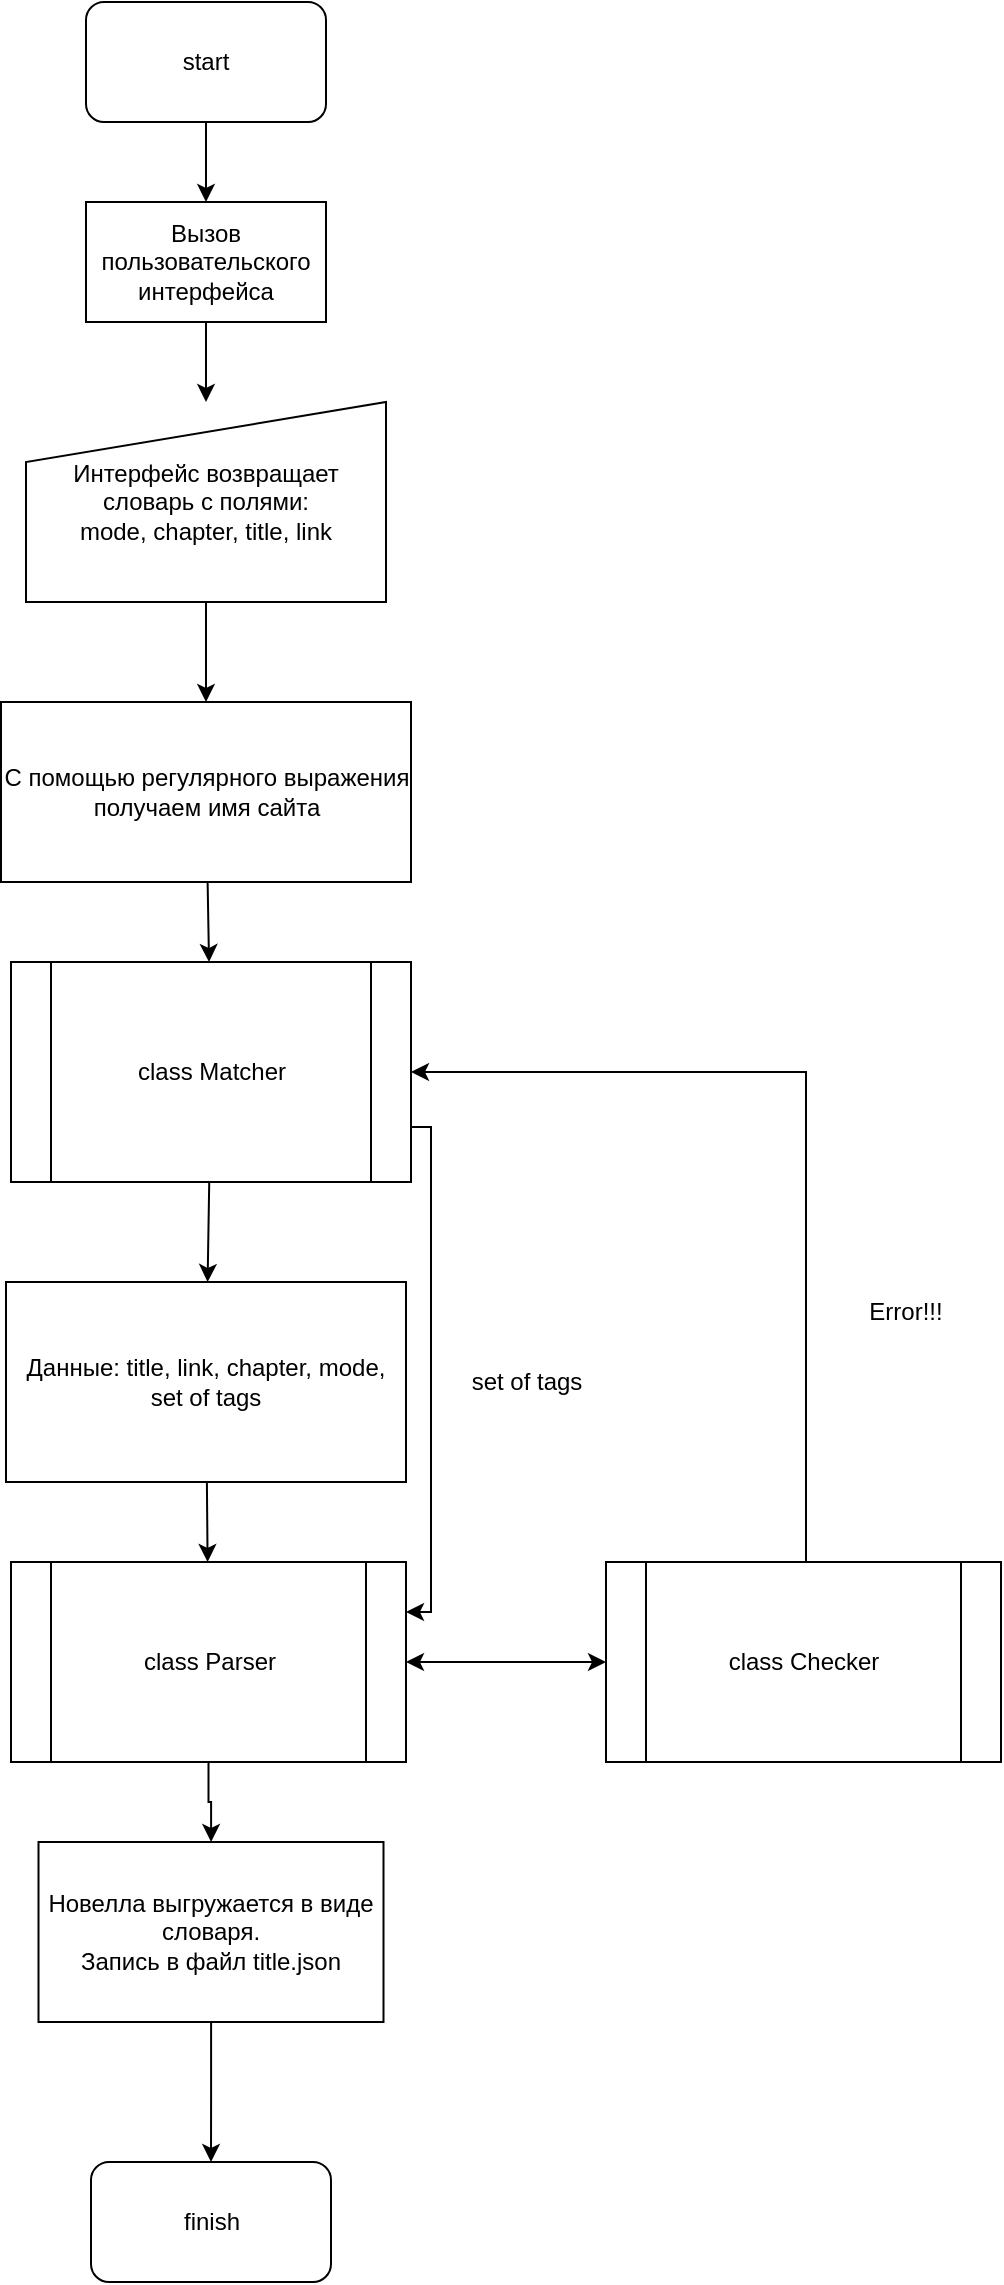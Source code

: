 <mxfile>
    <diagram id="5PbnGjGQBQyKzScXcSty" name="Page-1">
        <mxGraphModel dx="1058" dy="599" grid="1" gridSize="10" guides="1" tooltips="1" connect="1" arrows="1" fold="1" page="1" pageScale="1" pageWidth="850" pageHeight="1100" math="0" shadow="0">
            <root>
                <mxCell id="0"/>
                <mxCell id="1" parent="0"/>
                <mxCell id="6" value="" style="edgeStyle=none;html=1;" parent="1" source="2" target="5" edge="1">
                    <mxGeometry relative="1" as="geometry"/>
                </mxCell>
                <mxCell id="2" value="start" style="rounded=1;whiteSpace=wrap;html=1;" parent="1" vertex="1">
                    <mxGeometry x="80" y="40" width="120" height="60" as="geometry"/>
                </mxCell>
                <mxCell id="8" value="" style="edgeStyle=none;html=1;" parent="1" source="5" target="7" edge="1">
                    <mxGeometry relative="1" as="geometry"/>
                </mxCell>
                <mxCell id="5" value="Вызов пользовательского интерфейса" style="rounded=0;whiteSpace=wrap;html=1;" parent="1" vertex="1">
                    <mxGeometry x="80" y="140" width="120" height="60" as="geometry"/>
                </mxCell>
                <mxCell id="10" value="" style="edgeStyle=none;html=1;" parent="1" source="7" target="9" edge="1">
                    <mxGeometry relative="1" as="geometry"/>
                </mxCell>
                <mxCell id="7" value="Интерфейс возвращает словарь с полями:&lt;br&gt;mode, chapter, title, link" style="shape=manualInput;whiteSpace=wrap;html=1;" parent="1" vertex="1">
                    <mxGeometry x="50" y="240" width="180" height="100" as="geometry"/>
                </mxCell>
                <mxCell id="12" value="" style="edgeStyle=none;html=1;" edge="1" parent="1" source="9" target="11">
                    <mxGeometry relative="1" as="geometry"/>
                </mxCell>
                <mxCell id="9" value="С помощью регулярного выражения получаем имя сайта" style="rounded=0;whiteSpace=wrap;html=1;" parent="1" vertex="1">
                    <mxGeometry x="37.5" y="390" width="205" height="90" as="geometry"/>
                </mxCell>
                <mxCell id="14" value="" style="edgeStyle=none;html=1;" edge="1" parent="1" source="11" target="13">
                    <mxGeometry relative="1" as="geometry"/>
                </mxCell>
                <mxCell id="25" style="edgeStyle=orthogonalEdgeStyle;rounded=0;html=1;exitX=1;exitY=0.75;exitDx=0;exitDy=0;entryX=1;entryY=0.25;entryDx=0;entryDy=0;startArrow=none;startFill=0;" edge="1" parent="1" source="11" target="15">
                    <mxGeometry relative="1" as="geometry"/>
                </mxCell>
                <mxCell id="11" value="class Matcher" style="shape=process;whiteSpace=wrap;html=1;backgroundOutline=1;" vertex="1" parent="1">
                    <mxGeometry x="42.5" y="520" width="200" height="110" as="geometry"/>
                </mxCell>
                <mxCell id="16" value="" style="edgeStyle=none;html=1;" edge="1" parent="1" source="13" target="15">
                    <mxGeometry relative="1" as="geometry"/>
                </mxCell>
                <mxCell id="13" value="Данные: title, link, chapter, mode, set of tags" style="whiteSpace=wrap;html=1;" vertex="1" parent="1">
                    <mxGeometry x="40" y="680" width="200" height="100" as="geometry"/>
                </mxCell>
                <mxCell id="21" value="" style="edgeStyle=none;html=1;startArrow=classic;startFill=1;" edge="1" parent="1" source="15" target="20">
                    <mxGeometry relative="1" as="geometry"/>
                </mxCell>
                <mxCell id="28" value="" style="edgeStyle=orthogonalEdgeStyle;rounded=0;html=1;startArrow=none;startFill=0;" edge="1" parent="1" source="15" target="27">
                    <mxGeometry relative="1" as="geometry"/>
                </mxCell>
                <mxCell id="15" value="class Parser" style="shape=process;whiteSpace=wrap;html=1;backgroundOutline=1;" vertex="1" parent="1">
                    <mxGeometry x="42.5" y="820" width="197.5" height="100" as="geometry"/>
                </mxCell>
                <mxCell id="23" style="edgeStyle=orthogonalEdgeStyle;html=1;entryX=1;entryY=0.5;entryDx=0;entryDy=0;startArrow=none;startFill=0;rounded=0;" edge="1" parent="1" source="20" target="11">
                    <mxGeometry relative="1" as="geometry">
                        <Array as="points">
                            <mxPoint x="440" y="575"/>
                        </Array>
                    </mxGeometry>
                </mxCell>
                <mxCell id="20" value="class Checker" style="shape=process;whiteSpace=wrap;html=1;backgroundOutline=1;" vertex="1" parent="1">
                    <mxGeometry x="340" y="820" width="197.5" height="100" as="geometry"/>
                </mxCell>
                <mxCell id="24" value="Error!!!" style="text;html=1;strokeColor=none;fillColor=none;align=center;verticalAlign=middle;whiteSpace=wrap;rounded=0;" vertex="1" parent="1">
                    <mxGeometry x="460" y="680" width="60" height="30" as="geometry"/>
                </mxCell>
                <mxCell id="26" value="set of tags" style="text;html=1;align=center;verticalAlign=middle;resizable=0;points=[];autosize=1;strokeColor=none;fillColor=none;" vertex="1" parent="1">
                    <mxGeometry x="260" y="715" width="80" height="30" as="geometry"/>
                </mxCell>
                <mxCell id="30" value="" style="edgeStyle=orthogonalEdgeStyle;rounded=0;html=1;startArrow=none;startFill=0;" edge="1" parent="1" source="27" target="29">
                    <mxGeometry relative="1" as="geometry"/>
                </mxCell>
                <mxCell id="27" value="Новелла выгружается в виде словаря.&lt;br&gt;Запись в файл title.json" style="whiteSpace=wrap;html=1;" vertex="1" parent="1">
                    <mxGeometry x="56.25" y="960" width="172.5" height="90" as="geometry"/>
                </mxCell>
                <mxCell id="29" value="finish" style="rounded=1;whiteSpace=wrap;html=1;" vertex="1" parent="1">
                    <mxGeometry x="82.5" y="1120" width="120" height="60" as="geometry"/>
                </mxCell>
            </root>
        </mxGraphModel>
    </diagram>
</mxfile>
